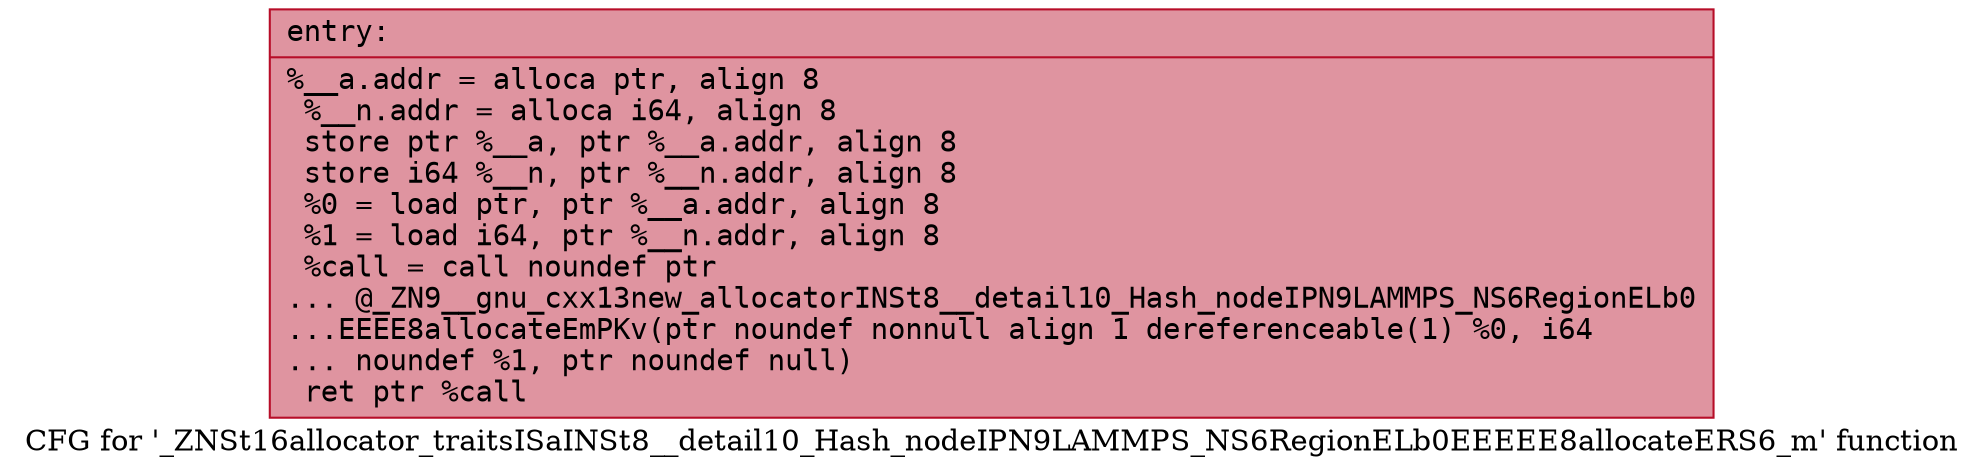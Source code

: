digraph "CFG for '_ZNSt16allocator_traitsISaINSt8__detail10_Hash_nodeIPN9LAMMPS_NS6RegionELb0EEEEE8allocateERS6_m' function" {
	label="CFG for '_ZNSt16allocator_traitsISaINSt8__detail10_Hash_nodeIPN9LAMMPS_NS6RegionELb0EEEEE8allocateERS6_m' function";

	Node0x561837f51f20 [shape=record,color="#b70d28ff", style=filled, fillcolor="#b70d2870" fontname="Courier",label="{entry:\l|  %__a.addr = alloca ptr, align 8\l  %__n.addr = alloca i64, align 8\l  store ptr %__a, ptr %__a.addr, align 8\l  store i64 %__n, ptr %__n.addr, align 8\l  %0 = load ptr, ptr %__a.addr, align 8\l  %1 = load i64, ptr %__n.addr, align 8\l  %call = call noundef ptr\l... @_ZN9__gnu_cxx13new_allocatorINSt8__detail10_Hash_nodeIPN9LAMMPS_NS6RegionELb0\l...EEEE8allocateEmPKv(ptr noundef nonnull align 1 dereferenceable(1) %0, i64\l... noundef %1, ptr noundef null)\l  ret ptr %call\l}"];
}

